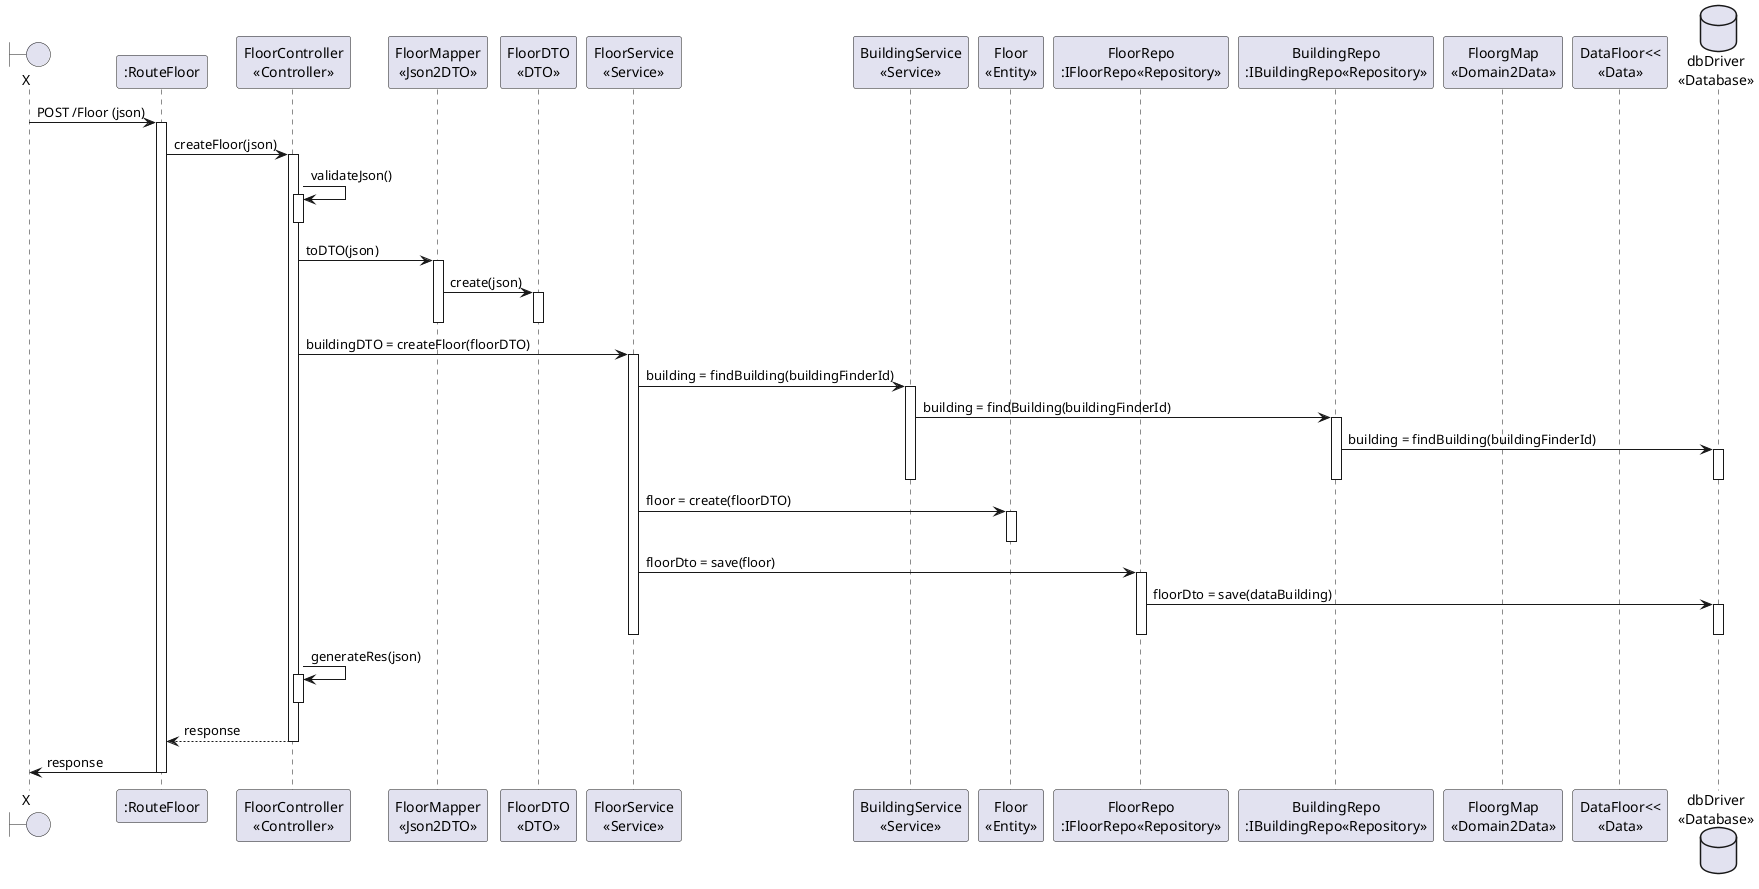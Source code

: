 @startuml


boundary X
participant ":RouteFloor" as ROUTE
participant "FloorController\n<<Controller>>" as CTRL
participant "FloorMapper\n<<Json2DTO>>" as MAPPER
participant "FloorDTO\n<<DTO>>" as DTO
participant "FloorService\n<<Service>>" as SRV
participant "BuildingService\n<<Service>>" as SRV2
participant "Floor\n<<Entity>>" as ENTITY
participant "FloorRepo\n:IFloorRepo<<Repository>>" as REPO
participant "BuildingRepo\n:IBuildingRepo<<Repository>>" as REPO2
participant "FloorgMap\n<<Domain2Data>>" as MAPPER2
participant "DataFloor<<\n<<Data>>" as DATA
database "dbDriver\n<<Database>>" as DB

X -> ROUTE : POST /Floor (json)
activate ROUTE
ROUTE -> CTRL : createFloor(json)
    activate CTRL
    CTRL -> CTRL : validateJson()
        activate CTRL
        deactivate CTRL
    CTRL -> MAPPER : toDTO(json)
        activate MAPPER
        MAPPER -> DTO : create(json)
        activate DTO
        deactivate DTO
        deactivate MAPPER
    CTRL -> SRV : buildingDTO = createFloor(floorDTO)
        activate SRV
        SRV -> SRV2 : building = findBuilding(buildingFinderId)
        activate SRV2
        SRV2 -> REPO2 : building = findBuilding(buildingFinderId)
        activate REPO2
        REPO2 -> DB : building = findBuilding(buildingFinderId)
        activate DB
        deactivate DB
        deactivate SRV2
        deactivate REPO2
        SRV -> ENTITY : floor = create(floorDTO)
        activate ENTITY
        deactivate ENTITY
        SRV -> REPO : floorDto = save(floor)
            activate REPO

            REPO -> DB : floorDto = save(dataBuilding)
                activate DB
                deactivate DB
            deactivate REPO

        deactivate SRV
    CTRL -> CTRL : generateRes(json)
        activate CTRL
        deactivate CTRL
    CTRL --> ROUTE : response
    deactivate CTRL
    ROUTE -> X : response
deactivate ROUTE

@enduml
